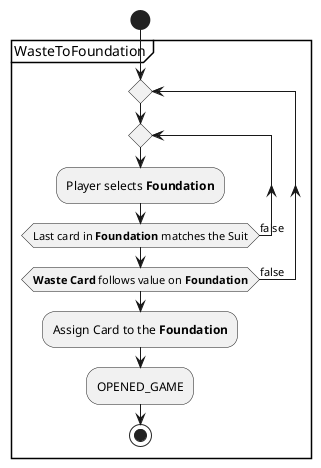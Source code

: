 @startuml
'https://plantuml.com/activity-diagram-beta

start

partition WasteToFoundation {

repeat
   repeat
      :Player selects **Foundation**;
   repeat while (Last card in **Foundation** matches the Suit) is (false)
repeat while (**Waste Card** follows value on **Foundation**) is (false)
:Assign Card to the **Foundation**;
:OPENED_GAME;

stop

@enduml

